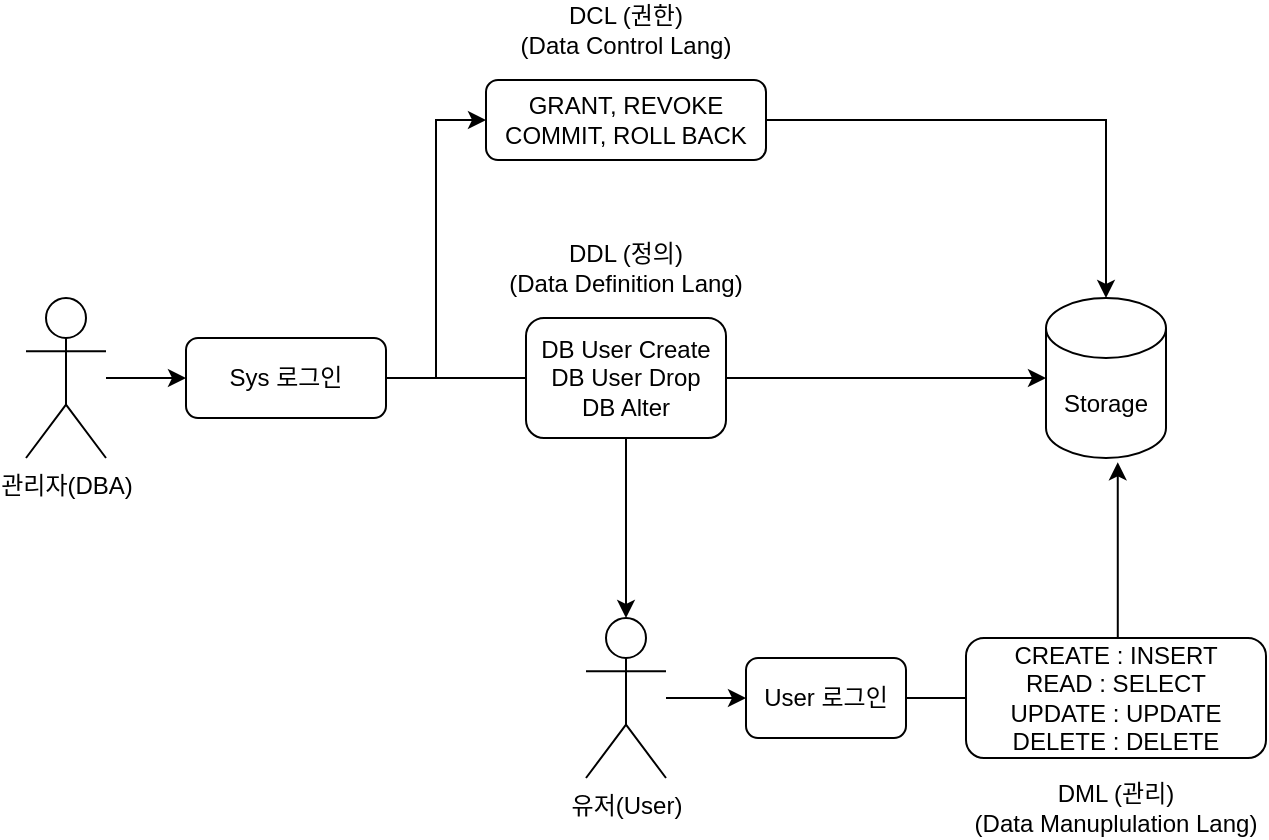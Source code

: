<mxfile version="21.3.2" type="device">
  <diagram name="페이지-1" id="R__XN7mKxRCkxND0Nxx2">
    <mxGraphModel dx="819" dy="432" grid="1" gridSize="10" guides="1" tooltips="1" connect="1" arrows="1" fold="1" page="1" pageScale="1" pageWidth="4681" pageHeight="3300" math="0" shadow="0">
      <root>
        <mxCell id="0" />
        <mxCell id="1" parent="0" />
        <mxCell id="WjwCbfGsX18-fb_L_pC3-6" style="edgeStyle=orthogonalEdgeStyle;rounded=0;orthogonalLoop=1;jettySize=auto;html=1;entryX=0;entryY=0.5;entryDx=0;entryDy=0;" edge="1" parent="1" source="WjwCbfGsX18-fb_L_pC3-1" target="WjwCbfGsX18-fb_L_pC3-5">
          <mxGeometry relative="1" as="geometry" />
        </mxCell>
        <mxCell id="WjwCbfGsX18-fb_L_pC3-1" value="관리자(DBA)" style="shape=umlActor;verticalLabelPosition=bottom;verticalAlign=top;html=1;outlineConnect=0;" vertex="1" parent="1">
          <mxGeometry x="440" y="159" width="40" height="80" as="geometry" />
        </mxCell>
        <mxCell id="WjwCbfGsX18-fb_L_pC3-4" value="Storage" style="shape=cylinder3;whiteSpace=wrap;html=1;boundedLbl=1;backgroundOutline=1;size=15;" vertex="1" parent="1">
          <mxGeometry x="950" y="159" width="60" height="80" as="geometry" />
        </mxCell>
        <mxCell id="WjwCbfGsX18-fb_L_pC3-7" style="edgeStyle=orthogonalEdgeStyle;rounded=0;orthogonalLoop=1;jettySize=auto;html=1;entryX=0;entryY=0.5;entryDx=0;entryDy=0;entryPerimeter=0;" edge="1" parent="1" source="WjwCbfGsX18-fb_L_pC3-5" target="WjwCbfGsX18-fb_L_pC3-4">
          <mxGeometry relative="1" as="geometry" />
        </mxCell>
        <mxCell id="WjwCbfGsX18-fb_L_pC3-18" style="edgeStyle=orthogonalEdgeStyle;rounded=0;orthogonalLoop=1;jettySize=auto;html=1;entryX=0;entryY=0.5;entryDx=0;entryDy=0;" edge="1" parent="1" source="WjwCbfGsX18-fb_L_pC3-5" target="WjwCbfGsX18-fb_L_pC3-17">
          <mxGeometry relative="1" as="geometry" />
        </mxCell>
        <mxCell id="WjwCbfGsX18-fb_L_pC3-5" value="Sys 로그인" style="rounded=1;whiteSpace=wrap;html=1;" vertex="1" parent="1">
          <mxGeometry x="520" y="179" width="100" height="40" as="geometry" />
        </mxCell>
        <mxCell id="WjwCbfGsX18-fb_L_pC3-11" style="edgeStyle=orthogonalEdgeStyle;rounded=0;orthogonalLoop=1;jettySize=auto;html=1;entryX=0.5;entryY=0;entryDx=0;entryDy=0;entryPerimeter=0;" edge="1" parent="1" source="WjwCbfGsX18-fb_L_pC3-8" target="WjwCbfGsX18-fb_L_pC3-10">
          <mxGeometry relative="1" as="geometry" />
        </mxCell>
        <mxCell id="WjwCbfGsX18-fb_L_pC3-8" value="DB User Create&lt;br&gt;DB&amp;nbsp;User Drop&lt;br&gt;DB Alter" style="rounded=1;whiteSpace=wrap;html=1;" vertex="1" parent="1">
          <mxGeometry x="690" y="169" width="100" height="60" as="geometry" />
        </mxCell>
        <mxCell id="WjwCbfGsX18-fb_L_pC3-9" value="DDL (정의)&lt;br&gt;(Data Definition Lang)" style="text;html=1;strokeColor=none;fillColor=none;align=center;verticalAlign=middle;whiteSpace=wrap;rounded=0;" vertex="1" parent="1">
          <mxGeometry x="670" y="129" width="140" height="30" as="geometry" />
        </mxCell>
        <mxCell id="WjwCbfGsX18-fb_L_pC3-13" style="edgeStyle=orthogonalEdgeStyle;rounded=0;orthogonalLoop=1;jettySize=auto;html=1;" edge="1" parent="1" source="WjwCbfGsX18-fb_L_pC3-10" target="WjwCbfGsX18-fb_L_pC3-12">
          <mxGeometry relative="1" as="geometry" />
        </mxCell>
        <mxCell id="WjwCbfGsX18-fb_L_pC3-10" value="유저(User)" style="shape=umlActor;verticalLabelPosition=bottom;verticalAlign=top;html=1;outlineConnect=0;" vertex="1" parent="1">
          <mxGeometry x="720" y="319" width="40" height="80" as="geometry" />
        </mxCell>
        <mxCell id="WjwCbfGsX18-fb_L_pC3-14" style="edgeStyle=orthogonalEdgeStyle;rounded=0;orthogonalLoop=1;jettySize=auto;html=1;entryX=0.598;entryY=1.027;entryDx=0;entryDy=0;entryPerimeter=0;exitX=1;exitY=0.5;exitDx=0;exitDy=0;" edge="1" parent="1" source="WjwCbfGsX18-fb_L_pC3-12" target="WjwCbfGsX18-fb_L_pC3-4">
          <mxGeometry relative="1" as="geometry" />
        </mxCell>
        <mxCell id="WjwCbfGsX18-fb_L_pC3-12" value="User 로그인" style="rounded=1;whiteSpace=wrap;html=1;" vertex="1" parent="1">
          <mxGeometry x="800" y="339" width="80" height="40" as="geometry" />
        </mxCell>
        <mxCell id="WjwCbfGsX18-fb_L_pC3-15" value="CREATE : INSERT&lt;br&gt;READ : SELECT&lt;br&gt;UPDATE : UPDATE&lt;br&gt;DELETE : DELETE" style="rounded=1;whiteSpace=wrap;html=1;" vertex="1" parent="1">
          <mxGeometry x="910" y="329" width="150" height="60" as="geometry" />
        </mxCell>
        <mxCell id="WjwCbfGsX18-fb_L_pC3-16" value="DML (관리)&lt;br&gt;(Data Manuplulation Lang)" style="text;html=1;strokeColor=none;fillColor=none;align=center;verticalAlign=middle;whiteSpace=wrap;rounded=0;" vertex="1" parent="1">
          <mxGeometry x="910" y="399" width="150" height="30" as="geometry" />
        </mxCell>
        <mxCell id="WjwCbfGsX18-fb_L_pC3-20" style="edgeStyle=orthogonalEdgeStyle;rounded=0;orthogonalLoop=1;jettySize=auto;html=1;entryX=0.5;entryY=0;entryDx=0;entryDy=0;entryPerimeter=0;" edge="1" parent="1" source="WjwCbfGsX18-fb_L_pC3-17" target="WjwCbfGsX18-fb_L_pC3-4">
          <mxGeometry relative="1" as="geometry" />
        </mxCell>
        <mxCell id="WjwCbfGsX18-fb_L_pC3-17" value="GRANT, REVOKE&lt;br&gt;COMMIT,&amp;nbsp;ROLL BACK" style="rounded=1;whiteSpace=wrap;html=1;" vertex="1" parent="1">
          <mxGeometry x="670" y="50" width="140" height="40" as="geometry" />
        </mxCell>
        <mxCell id="WjwCbfGsX18-fb_L_pC3-19" value="DCL (권한)&lt;br&gt;(Data Control Lang)" style="text;html=1;strokeColor=none;fillColor=none;align=center;verticalAlign=middle;whiteSpace=wrap;rounded=0;" vertex="1" parent="1">
          <mxGeometry x="670" y="10" width="140" height="30" as="geometry" />
        </mxCell>
      </root>
    </mxGraphModel>
  </diagram>
</mxfile>
